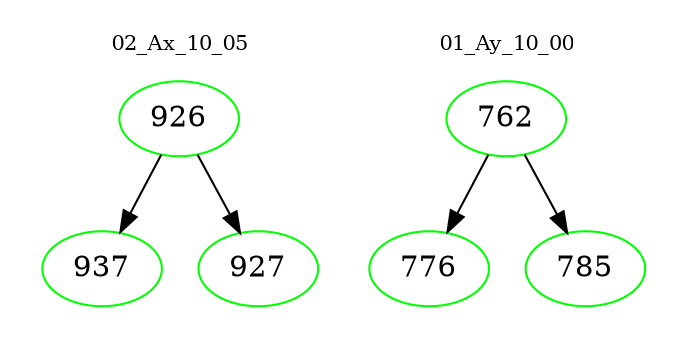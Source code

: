 digraph{
subgraph cluster_0 {
color = white
label = "02_Ax_10_05";
fontsize=10;
T0_926 [label="926", color="green"]
T0_926 -> T0_937 [color="black"]
T0_937 [label="937", color="green"]
T0_926 -> T0_927 [color="black"]
T0_927 [label="927", color="green"]
}
subgraph cluster_1 {
color = white
label = "01_Ay_10_00";
fontsize=10;
T1_762 [label="762", color="green"]
T1_762 -> T1_776 [color="black"]
T1_776 [label="776", color="green"]
T1_762 -> T1_785 [color="black"]
T1_785 [label="785", color="green"]
}
}
